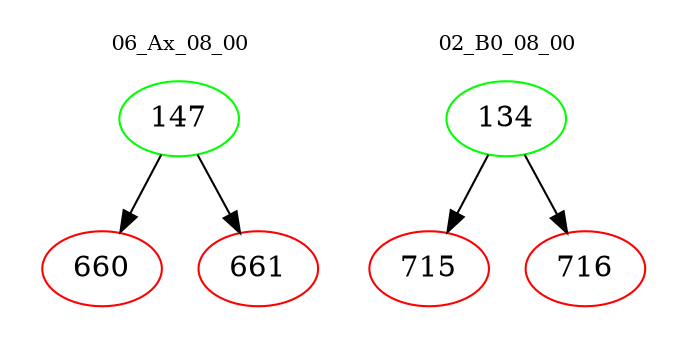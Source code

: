 digraph{
subgraph cluster_0 {
color = white
label = "06_Ax_08_00";
fontsize=10;
T0_147 [label="147", color="green"]
T0_147 -> T0_660 [color="black"]
T0_660 [label="660", color="red"]
T0_147 -> T0_661 [color="black"]
T0_661 [label="661", color="red"]
}
subgraph cluster_1 {
color = white
label = "02_B0_08_00";
fontsize=10;
T1_134 [label="134", color="green"]
T1_134 -> T1_715 [color="black"]
T1_715 [label="715", color="red"]
T1_134 -> T1_716 [color="black"]
T1_716 [label="716", color="red"]
}
}

